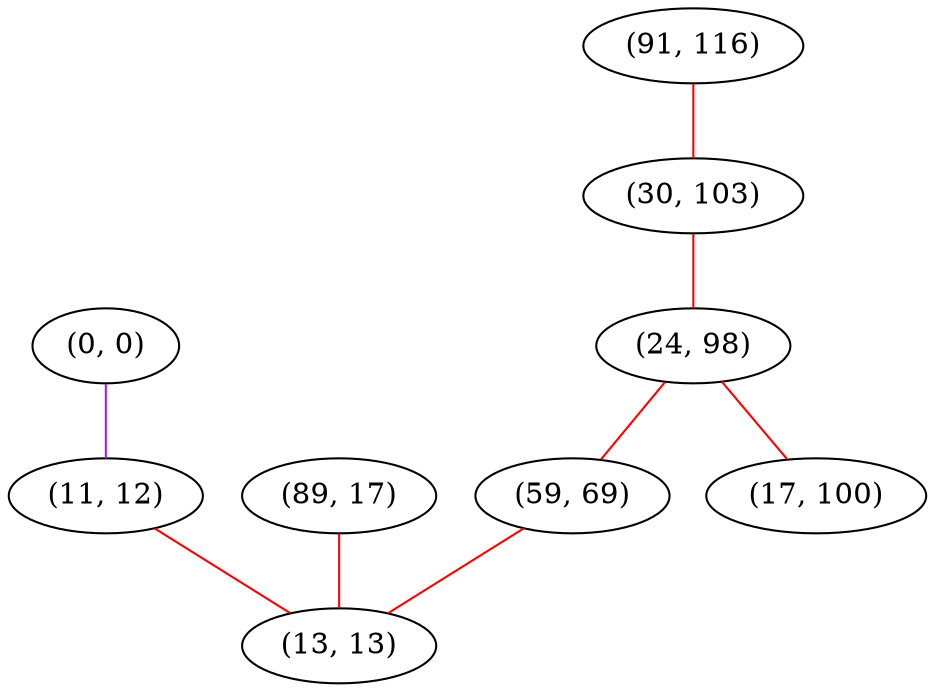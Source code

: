 graph "" {
"(0, 0)";
"(91, 116)";
"(89, 17)";
"(30, 103)";
"(24, 98)";
"(59, 69)";
"(11, 12)";
"(17, 100)";
"(13, 13)";
"(0, 0)" -- "(11, 12)"  [color=purple, key=0, weight=4];
"(91, 116)" -- "(30, 103)"  [color=red, key=0, weight=1];
"(89, 17)" -- "(13, 13)"  [color=red, key=0, weight=1];
"(30, 103)" -- "(24, 98)"  [color=red, key=0, weight=1];
"(24, 98)" -- "(17, 100)"  [color=red, key=0, weight=1];
"(24, 98)" -- "(59, 69)"  [color=red, key=0, weight=1];
"(59, 69)" -- "(13, 13)"  [color=red, key=0, weight=1];
"(11, 12)" -- "(13, 13)"  [color=red, key=0, weight=1];
}
